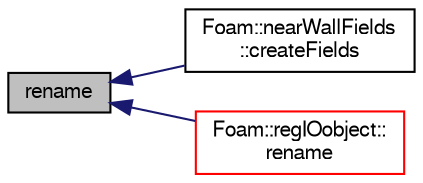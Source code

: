 digraph "rename"
{
  bgcolor="transparent";
  edge [fontname="FreeSans",fontsize="10",labelfontname="FreeSans",labelfontsize="10"];
  node [fontname="FreeSans",fontsize="10",shape=record];
  rankdir="LR";
  Node12048 [label="rename",height=0.2,width=0.4,color="black", fillcolor="grey75", style="filled", fontcolor="black"];
  Node12048 -> Node12049 [dir="back",color="midnightblue",fontsize="10",style="solid",fontname="FreeSans"];
  Node12049 [label="Foam::nearWallFields\l::createFields",height=0.2,width=0.4,color="black",URL="$a28750.html#a7eb5f4f7bca9b3cc66f0b7c6c37287f7"];
  Node12048 -> Node12050 [dir="back",color="midnightblue",fontsize="10",style="solid",fontname="FreeSans"];
  Node12050 [label="Foam::regIOobject::\lrename",height=0.2,width=0.4,color="red",URL="$a26334.html#af41376d1e0031e06613d5ce3c740cf7d",tooltip="Rename. "];
}
